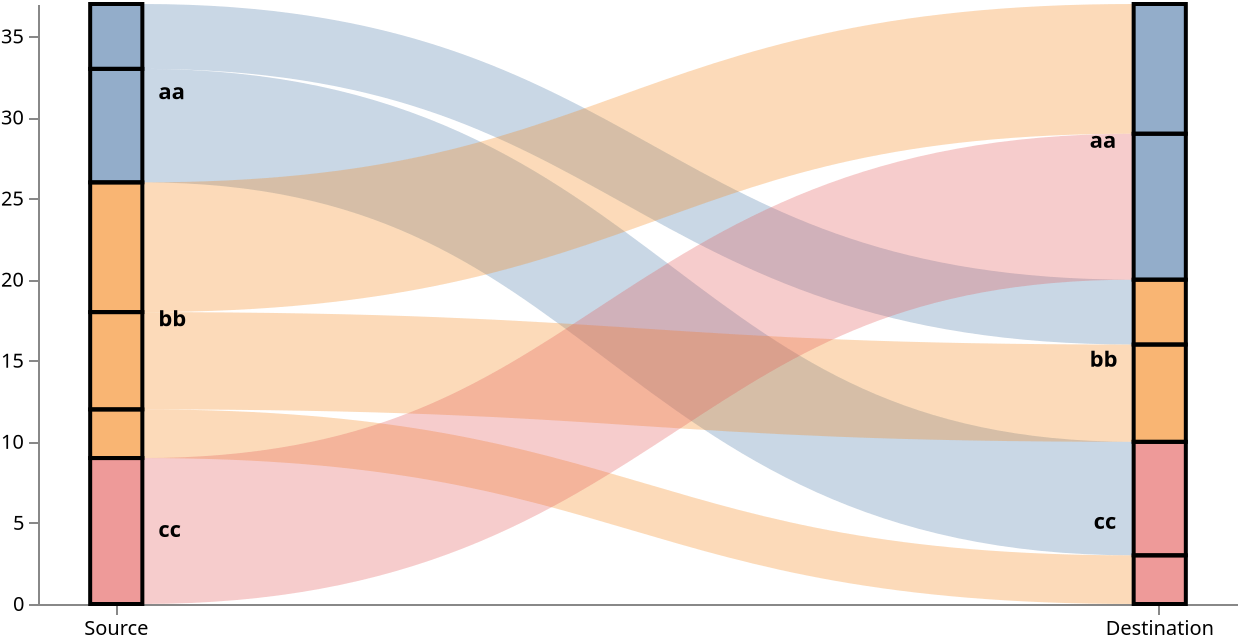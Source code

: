 {
    "$schema": "https://vega.github.io/schema/vega/v5.2.json",
    "height": 300,
    "width": 600,
    "data": [
      {
        "name": "rawData",
        "values": [
          {"key": {"stk1": "aa", "stk2": "cc"}, "doc_count": 7},
          {"key": {"stk1": "aa", "stk2": "bb"}, "doc_count": 4},
          {"key": {"stk1": "bb", "stk2": "aa"}, "doc_count": 8},
          {"key": {"stk1": "bb", "stk2": "bb"}, "doc_count": 6},
          {"key": {"stk1": "bb", "stk2": "cc"}, "doc_count": 3},
          {"key": {"stk1": "cc", "stk2": "aa"}, "doc_count": 9}
        ],
        "transform": [
          {"type": "formula", "expr": "datum.key.stk1", "as": "stk1"},
          {"type": "formula", "expr": "datum.key.stk2", "as": "stk2"},
          {"type": "formula", "expr": "datum.doc_count", "as": "size"}
        ]
      },
      {
        "name": "nodes",
        "source": "rawData",
        "transform": [
          {
            "type": "filter",
            "expr": "!groupSelector || groupSelector.stk1 == datum.stk1 || groupSelector.stk2 == datum.stk2"
          },
          {"type": "formula", "expr": "datum.stk1+datum.stk2", "as": "key"},
          {"type": "fold", "fields": ["stk1", "stk2"], "as": ["stack", "grpId"]},
          {
            "type": "formula",
            "expr": "datum.stack == 'stk1' ? datum.stk1+' '+datum.stk2 : datum.stk2+' '+datum.stk1",
            "as": "sortField"
          },
          {
            "type": "stack",
            "groupby": ["stack"],
            "sort": {"field": "sortField", "order": "descending"},
            "field": "size"
          },
          {"type": "formula", "expr": "(datum.y0+datum.y1)/2", "as": "yc"}
        ]
      },
      {
        "name": "groups",
        "source": "nodes",
        "transform": [
          {
            "type": "aggregate",
            "groupby": ["stack", "grpId"],
            "fields": ["size"],
            "ops": ["sum"],
            "as": ["total"]
          },
          {
            "type": "stack",
            "groupby": ["stack"],
            "sort": {"field": "grpId", "order": "descending"},
            "field": "total"
          },
          {"type": "formula", "expr": "scale('y', datum.y0)", "as": "scaledY0"},
          {"type": "formula", "expr": "scale('y', datum.y1)", "as": "scaledY1"},
          {
            "type": "formula",
            "expr": "datum.stack == 'stk1'",
            "as": "rightLabel"
          },
          {
            "type": "formula",
            "expr": "datum.total/domain('y')[1]",
            "as": "percentage"
          }
        ]
      },
      {
        "name": "destinationNodes",
        "source": "nodes",
        "transform": [{"type": "filter", "expr": "datum.stack == 'stk2'"}]
      },
      {
        "name": "edges",
        "source": "nodes",
        "transform": [
          {"type": "filter", "expr": "datum.stack == 'stk1'"},
          {
            "type": "lookup",
            "from": "destinationNodes",
            "key": "key",
            "fields": ["key"],
            "as": ["target"]
          },
          {
            "type": "linkpath",
            "orient": "horizontal",
            "shape": "diagonal",
            "sourceY": {"expr": "scale('y', datum.yc)"},
            "sourceX": {"expr": "scale('x', 'stk1') + bandwidth('x')"},
            "targetY": {"expr": "scale('y', datum.target.yc)"},
            "targetX": {"expr": "scale('x', 'stk2')"}
          },
          {
            "type": "formula",
            "expr": "range('y')[0]-scale('y', datum.size)",
            "as": "strokeWidth"
          },
          {
            "type": "formula",
            "expr": "datum.size/domain('y')[1]",
            "as": "percentage"
          }
        ]
      }
    ],
    "scales": [
      {
        "name": "x",
        "type": "band",
        "range": "width",
        "domain": ["stk1", "stk2"],
        "paddingOuter": 0.05,
        "paddingInner": 0.95
      },
      {
        "name": "y",
        "type": "linear",
        "range": "height",
        "domain": {"data": "nodes", "field": "y1"}
      },
      {
        "name": "color",
        "type": "ordinal",
        "range": "category",
        "domain": {"data": "rawData", "field": "stk1"}
      },
      {
        "name": "stackNames",
        "type": "ordinal",
        "range": ["Source", "Destination"],
        "domain": ["stk1", "stk2"]
      }
    ],
    "axes": [
      {
        "orient": "bottom",
        "scale": "x",
        "encode": {
          "labels": {
            "update": {"text": {"scale": "stackNames", "field": "value"}}
          }
        }
      },
      {"orient": "left", "scale": "y"}
    ],
    "marks": [
      {
        "type": "path",
        "name": "edgeMark",
        "from": {"data": "edges"},
        "clip": true,
        "encode": {
          "update": {
            "stroke": [
              {
                "test": "groupSelector && groupSelector.stack=='stk1'",
                "scale": "color",
                "field": "stk2"
              },
              {"scale": "color", "field": "stk1"}
            ],
            "strokeWidth": {"field": "strokeWidth"},
            "path": {"field": "path"},
            "strokeOpacity": {
              "signal": "!groupSelector && (groupHover.stk1 == datum.stk1 || groupHover.stk2 == datum.stk2) ? 0.9 : 0.3"
            },
            "zindex": {
              "signal": "!groupSelector && (groupHover.stk1 == datum.stk1 || groupHover.stk2 == datum.stk2) ? 1 : 0"
            },
            "tooltip": {
              "signal": "datum.stk1 + ' → ' + datum.stk2 + '    ' + format(datum.size, ',.0f') + '   (' + format(datum.percentage, '.1%') + ')'"
            }
          },
          "hover": {"strokeOpacity": {"value": 1}}
        }
      },
      {
        "type": "rect",
        "name": "groupMark",
        "from": {"data": "groups"},
        "encode": {
          "enter": {
            "fill": {"scale": "color", "field": "grpId"},
            "width": {"scale": "x", "band": 1}
          },
          "update": {
            "x": {"scale": "x", "field": "stack"},
            "y": {"field": "scaledY0"},
            "y2": {"field": "scaledY1"},
            "fillOpacity": {"value": 0.6},
            "tooltip": {
              "signal": "datum.grpId + '   ' + format(datum.total, ',.0f') + '   (' + format(datum.percentage, '.1%') + ')'"
            }
          },
          "hover": {"fillOpacity": {"value": 1}}
        }
      },
      {
        "type": "text",
        "from": {"data": "groups"},
        "interactive": false,
        "encode": {
          "update": {
            "x": {
              "signal": "scale('x', datum.stack) + (datum.rightLabel ? bandwidth('x') + 8 : -8)"
            },
            "yc": {"signal": "(datum.scaledY0 + datum.scaledY1)/2"},
            "align": {"signal": "datum.rightLabel ? 'left' : 'right'"},
            "baseline": {"value": "middle"},
            "fontWeight": {"value": "bold"},
            "text": {
              "signal": "abs(datum.scaledY0-datum.scaledY1) > 13 ? datum.grpId : ''"
            }
          }
        }
      },
      {
        "type": "group",
        "data": [
          {
            "name": "dataForShowAll",
            "values": [{}],
            "transform": [{"type": "filter", "expr": "groupSelector"}]
          }
        ],
        "encode": {
          "enter": {
            "xc": {"signal": "width/2"},
            "y": {"value": 30},
            "width": {"value": 80},
            "height": {"value": 30}
          }
        },
        "marks": [
          {
            "type": "group",
            "name": "groupReset",
            "from": {"data": "dataForShowAll"},
            "encode": {
              "enter": {
                "cornerRadius": {"value": 6},
                "fill": {"value": "#f5f5f5"},
                "stroke": {"value": "#c1c1c1"},
                "strokeWidth": {"value": 2},
                "height": {"field": {"group": "height"}},
                "width": {"field": {"group": "width"}}
              },
              "update": {"opacity": {"value": 1}},
              "hover": {"opacity": {"value": 0.7}}
            },
            "marks": [
              {
                "type": "text",
                "interactive": false,
                "encode": {
                  "enter": {
                    "xc": {"field": {"group": "width"}, "mult": 0.5},
                    "yc": {
                      "field": {"group": "height"},
                      "mult": 0.5,
                      "offset": 2
                    },
                    "align": {"value": "center"},
                    "baseline": {"value": "middle"},
                    "fontWeight": {"value": "bold"},
                    "text": {"value": "Show All"}
                  }
                }
              }
            ]
          }
        ]
      },
      {
        "type": "rect",
        "from": {"data": "nodes"},
        "encode": {
          "enter": {
            "stroke": {"value": "#000"},
            "strokeWidth": {"value": 2},
            "width": {"scale": "x", "band": 1},
            "x": {"scale": "x", "field": "stack"},
            "y": {"field": "y0", "scale": "y"},
            "y2": {"field": "y1", "scale": "y"}
          }
        }
      }
    ],
    "signals": [
      {
        "name": "groupHover",
        "value": {},
        "on": [
          {
            "events": "@groupMark:mouseover",
            "update": "{stk1:datum.stack=='stk1' && datum.grpId, stk2:datum.stack=='stk2' && datum.grpId}"
          },
          {"events": "mouseout", "update": "{}"}
        ]
      },
      {
        "name": "groupSelector",
        "value": false,
        "on": [
          {
            "events": "@groupMark:click!",
            "update": "{stack:datum.stack, stk1:datum.stack=='stk1' && datum.grpId, stk2:datum.stack=='stk2' && datum.grpId}"
          },
          {
            "events": [
              {"type": "click", "markname": "groupReset"},
              {"type": "dblclick"}
            ],
            "update": "false"
          }
        ]
      }
    ]
  }
